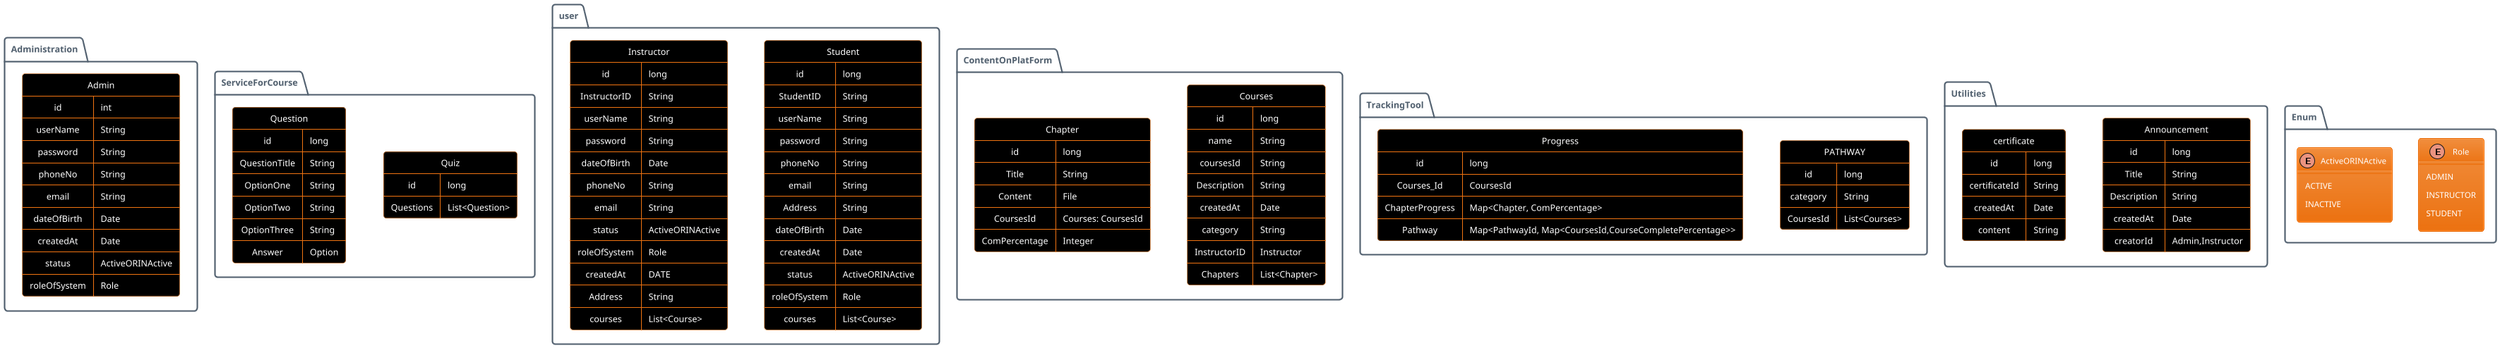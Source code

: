 @startuml
!theme aws-orange
skinparam map{
BackgroundColor  Black
 NodeShape rectangle
    NodeBackgroundColor #FFFF00
    NodeBorderColor #000000
    NodeBorderThickness 2
    NodeFontSize 14
    LabelColor #FF0000
        LabelFontSize 12
        LabelStyle italic
}

skinparam enum{
    BackgroundColor green
}

package Administration{
map Admin {

id => int
userName=> String
password =>String
phoneNo => String
email =>String
dateOfBirth => Date
createdAt => Date
status => ActiveORINActive
roleOfSystem  => Role
}
}

package ServiceForCourse{
 map Quiz{
 id => long
    Questions =>  List<Question>
 }

 map Question{
    id =>long
    QuestionTitle => String
    OptionOne =>String
    OptionTwo =>String
    OptionThree => String
    Answer=> Option
 }
}

package user{

map Student{
id => long
StudentID => String
userName=> String
password =>String
phoneNo => String
email =>String
Address => String
dateOfBirth => Date
createdAt => Date
status => ActiveORINActive
roleOfSystem  => Role
courses => List<Course>
}

map Instructor{
id => long
InstructorID => String
userName=> String
password =>String
dateOfBirth => Date
phoneNo => String
email =>String
status => ActiveORINActive
roleOfSystem  => Role
createdAt => DATE
Address => String
courses => List<Course>
}
}


package ContentOnPlatForm{
map Courses{
id => long
name => String
coursesId => String
Description => String
createdAt =>Date
category => String
InstructorID => Instructor
Chapters => List<Chapter>
}

map Chapter{
id => long
Title => String
Content => File
CoursesId => Courses: CoursesId
ComPercentage => Integer
}
}

package TrackingTool{
map PATHWAY{
 id => long
 category => String
 CoursesId => List<Courses>
}
map Progress{
    id => long
    Courses_Id  => CoursesId
    ChapterProgress => Map<Chapter, ComPercentage>
    Pathway => Map<PathwayId, Map<CoursesId,CourseCompletePercentage>>
}

}
package Utilities{
map Announcement{
   id =>long
   Title => String
   Description => String
   createdAt =>Date
   creatorId => Admin,Instructor
}
  map certificate{
  id=> long
  certificateId =>String
  createdAt => Date
  content => String

}
}
package Enum{
enum Role{
ADMIN
INSTRUCTOR
STUDENT
}

enum ActiveORINActive{
ACTIVE
INACTIVE
}
}

@enduml
